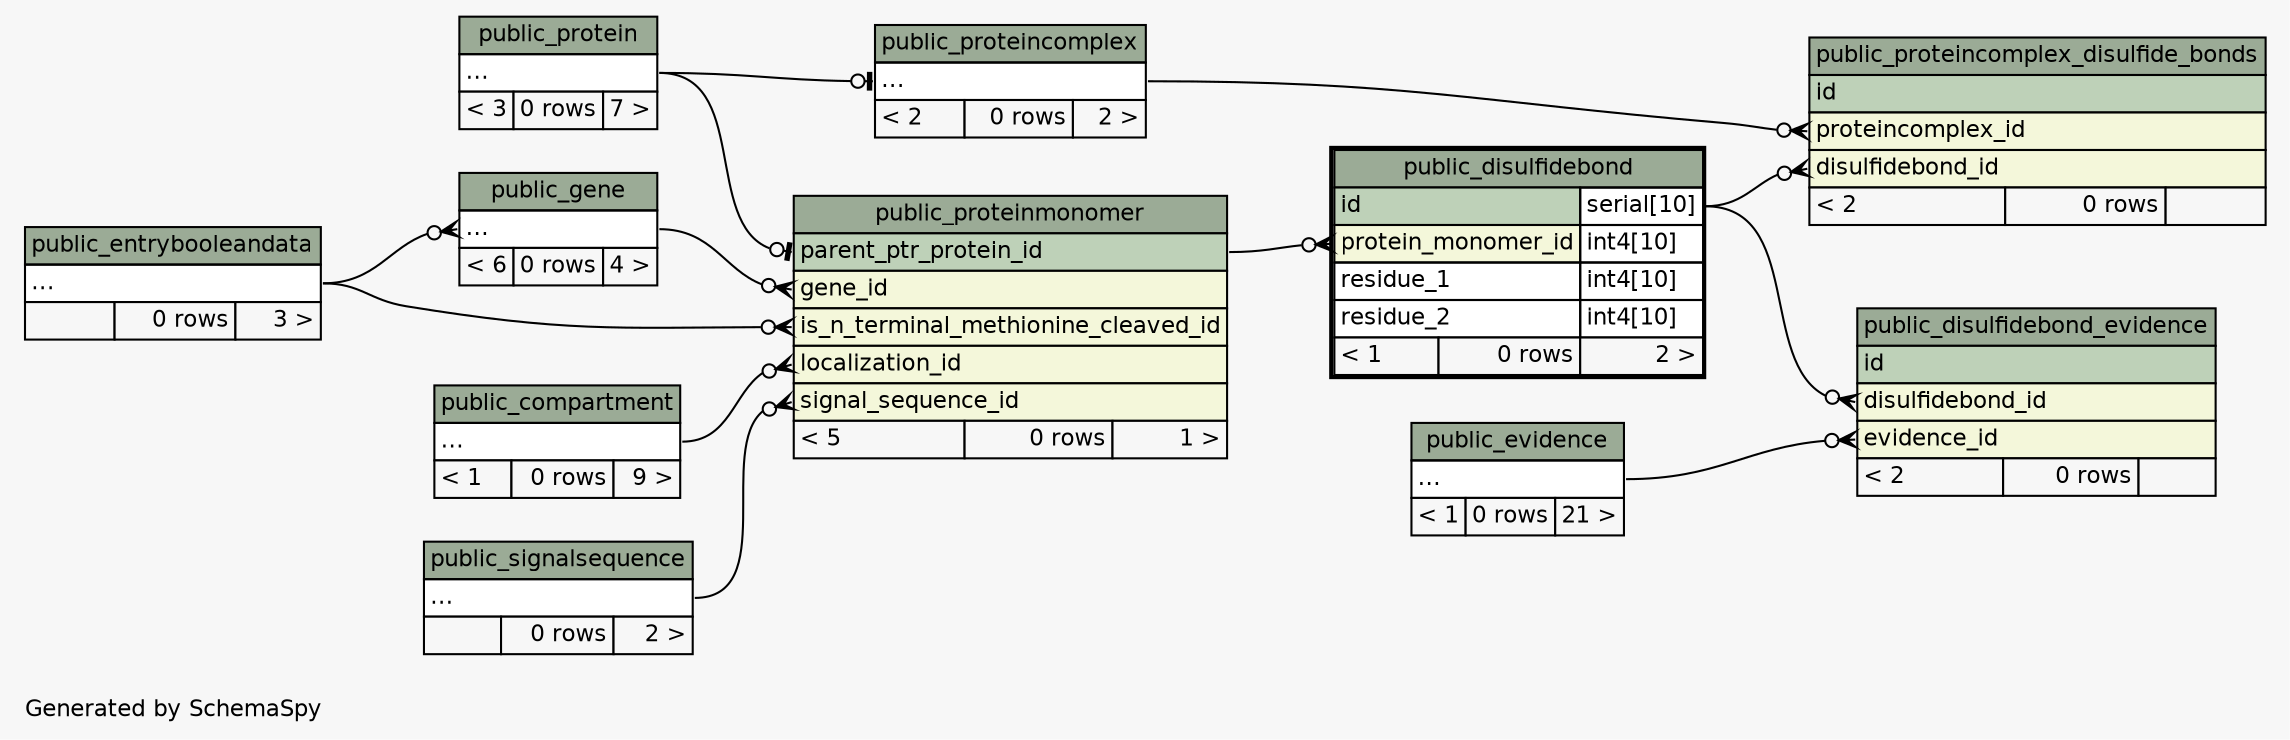 // dot 2.36.0 on Linux 3.13.0-43-generic
// SchemaSpy rev 590
digraph "twoDegreesRelationshipsDiagram" {
  graph [
    rankdir="RL"
    bgcolor="#f7f7f7"
    label="\nGenerated by SchemaSpy"
    labeljust="l"
    nodesep="0.18"
    ranksep="0.46"
    fontname="Helvetica"
    fontsize="11"
  ];
  node [
    fontname="Helvetica"
    fontsize="11"
    shape="plaintext"
  ];
  edge [
    arrowsize="0.8"
  ];
  "public_disulfidebond":"protein_monomer_id":w -> "public_proteinmonomer":"parent_ptr_protein_id":e [arrowhead=none dir=back arrowtail=crowodot];
  "public_disulfidebond_evidence":"disulfidebond_id":w -> "public_disulfidebond":"id.type":e [arrowhead=none dir=back arrowtail=crowodot];
  "public_disulfidebond_evidence":"evidence_id":w -> "public_evidence":"elipses":e [arrowhead=none dir=back arrowtail=crowodot];
  "public_gene":"elipses":w -> "public_entrybooleandata":"elipses":e [arrowhead=none dir=back arrowtail=crowodot];
  "public_proteincomplex":"elipses":w -> "public_protein":"elipses":e [arrowhead=none dir=back arrowtail=teeodot];
  "public_proteincomplex_disulfide_bonds":"disulfidebond_id":w -> "public_disulfidebond":"id.type":e [arrowhead=none dir=back arrowtail=crowodot];
  "public_proteincomplex_disulfide_bonds":"proteincomplex_id":w -> "public_proteincomplex":"elipses":e [arrowhead=none dir=back arrowtail=crowodot];
  "public_proteinmonomer":"gene_id":w -> "public_gene":"elipses":e [arrowhead=none dir=back arrowtail=crowodot];
  "public_proteinmonomer":"is_n_terminal_methionine_cleaved_id":w -> "public_entrybooleandata":"elipses":e [arrowhead=none dir=back arrowtail=crowodot];
  "public_proteinmonomer":"localization_id":w -> "public_compartment":"elipses":e [arrowhead=none dir=back arrowtail=crowodot];
  "public_proteinmonomer":"parent_ptr_protein_id":w -> "public_protein":"elipses":e [arrowhead=none dir=back arrowtail=teeodot];
  "public_proteinmonomer":"signal_sequence_id":w -> "public_signalsequence":"elipses":e [arrowhead=none dir=back arrowtail=crowodot];
  "public_compartment" [
    label=<
    <TABLE BORDER="0" CELLBORDER="1" CELLSPACING="0" BGCOLOR="#ffffff">
      <TR><TD COLSPAN="3" BGCOLOR="#9bab96" ALIGN="CENTER">public_compartment</TD></TR>
      <TR><TD PORT="elipses" COLSPAN="3" ALIGN="LEFT">...</TD></TR>
      <TR><TD ALIGN="LEFT" BGCOLOR="#f7f7f7">&lt; 1</TD><TD ALIGN="RIGHT" BGCOLOR="#f7f7f7">0 rows</TD><TD ALIGN="RIGHT" BGCOLOR="#f7f7f7">9 &gt;</TD></TR>
    </TABLE>>
    URL="public_compartment.html"
    tooltip="public_compartment"
  ];
  "public_disulfidebond" [
    label=<
    <TABLE BORDER="2" CELLBORDER="1" CELLSPACING="0" BGCOLOR="#ffffff">
      <TR><TD COLSPAN="3" BGCOLOR="#9bab96" ALIGN="CENTER">public_disulfidebond</TD></TR>
      <TR><TD PORT="id" COLSPAN="2" BGCOLOR="#bed1b8" ALIGN="LEFT">id</TD><TD PORT="id.type" ALIGN="LEFT">serial[10]</TD></TR>
      <TR><TD PORT="protein_monomer_id" COLSPAN="2" BGCOLOR="#f4f7da" ALIGN="LEFT">protein_monomer_id</TD><TD PORT="protein_monomer_id.type" ALIGN="LEFT">int4[10]</TD></TR>
      <TR><TD PORT="residue_1" COLSPAN="2" ALIGN="LEFT">residue_1</TD><TD PORT="residue_1.type" ALIGN="LEFT">int4[10]</TD></TR>
      <TR><TD PORT="residue_2" COLSPAN="2" ALIGN="LEFT">residue_2</TD><TD PORT="residue_2.type" ALIGN="LEFT">int4[10]</TD></TR>
      <TR><TD ALIGN="LEFT" BGCOLOR="#f7f7f7">&lt; 1</TD><TD ALIGN="RIGHT" BGCOLOR="#f7f7f7">0 rows</TD><TD ALIGN="RIGHT" BGCOLOR="#f7f7f7">2 &gt;</TD></TR>
    </TABLE>>
    URL="public_disulfidebond.html"
    tooltip="public_disulfidebond"
  ];
  "public_disulfidebond_evidence" [
    label=<
    <TABLE BORDER="0" CELLBORDER="1" CELLSPACING="0" BGCOLOR="#ffffff">
      <TR><TD COLSPAN="3" BGCOLOR="#9bab96" ALIGN="CENTER">public_disulfidebond_evidence</TD></TR>
      <TR><TD PORT="id" COLSPAN="3" BGCOLOR="#bed1b8" ALIGN="LEFT">id</TD></TR>
      <TR><TD PORT="disulfidebond_id" COLSPAN="3" BGCOLOR="#f4f7da" ALIGN="LEFT">disulfidebond_id</TD></TR>
      <TR><TD PORT="evidence_id" COLSPAN="3" BGCOLOR="#f4f7da" ALIGN="LEFT">evidence_id</TD></TR>
      <TR><TD ALIGN="LEFT" BGCOLOR="#f7f7f7">&lt; 2</TD><TD ALIGN="RIGHT" BGCOLOR="#f7f7f7">0 rows</TD><TD ALIGN="RIGHT" BGCOLOR="#f7f7f7">  </TD></TR>
    </TABLE>>
    URL="public_disulfidebond_evidence.html"
    tooltip="public_disulfidebond_evidence"
  ];
  "public_entrybooleandata" [
    label=<
    <TABLE BORDER="0" CELLBORDER="1" CELLSPACING="0" BGCOLOR="#ffffff">
      <TR><TD COLSPAN="3" BGCOLOR="#9bab96" ALIGN="CENTER">public_entrybooleandata</TD></TR>
      <TR><TD PORT="elipses" COLSPAN="3" ALIGN="LEFT">...</TD></TR>
      <TR><TD ALIGN="LEFT" BGCOLOR="#f7f7f7">  </TD><TD ALIGN="RIGHT" BGCOLOR="#f7f7f7">0 rows</TD><TD ALIGN="RIGHT" BGCOLOR="#f7f7f7">3 &gt;</TD></TR>
    </TABLE>>
    URL="public_entrybooleandata.html"
    tooltip="public_entrybooleandata"
  ];
  "public_evidence" [
    label=<
    <TABLE BORDER="0" CELLBORDER="1" CELLSPACING="0" BGCOLOR="#ffffff">
      <TR><TD COLSPAN="3" BGCOLOR="#9bab96" ALIGN="CENTER">public_evidence</TD></TR>
      <TR><TD PORT="elipses" COLSPAN="3" ALIGN="LEFT">...</TD></TR>
      <TR><TD ALIGN="LEFT" BGCOLOR="#f7f7f7">&lt; 1</TD><TD ALIGN="RIGHT" BGCOLOR="#f7f7f7">0 rows</TD><TD ALIGN="RIGHT" BGCOLOR="#f7f7f7">21 &gt;</TD></TR>
    </TABLE>>
    URL="public_evidence.html"
    tooltip="public_evidence"
  ];
  "public_gene" [
    label=<
    <TABLE BORDER="0" CELLBORDER="1" CELLSPACING="0" BGCOLOR="#ffffff">
      <TR><TD COLSPAN="3" BGCOLOR="#9bab96" ALIGN="CENTER">public_gene</TD></TR>
      <TR><TD PORT="elipses" COLSPAN="3" ALIGN="LEFT">...</TD></TR>
      <TR><TD ALIGN="LEFT" BGCOLOR="#f7f7f7">&lt; 6</TD><TD ALIGN="RIGHT" BGCOLOR="#f7f7f7">0 rows</TD><TD ALIGN="RIGHT" BGCOLOR="#f7f7f7">4 &gt;</TD></TR>
    </TABLE>>
    URL="public_gene.html"
    tooltip="public_gene"
  ];
  "public_protein" [
    label=<
    <TABLE BORDER="0" CELLBORDER="1" CELLSPACING="0" BGCOLOR="#ffffff">
      <TR><TD COLSPAN="3" BGCOLOR="#9bab96" ALIGN="CENTER">public_protein</TD></TR>
      <TR><TD PORT="elipses" COLSPAN="3" ALIGN="LEFT">...</TD></TR>
      <TR><TD ALIGN="LEFT" BGCOLOR="#f7f7f7">&lt; 3</TD><TD ALIGN="RIGHT" BGCOLOR="#f7f7f7">0 rows</TD><TD ALIGN="RIGHT" BGCOLOR="#f7f7f7">7 &gt;</TD></TR>
    </TABLE>>
    URL="public_protein.html"
    tooltip="public_protein"
  ];
  "public_proteincomplex" [
    label=<
    <TABLE BORDER="0" CELLBORDER="1" CELLSPACING="0" BGCOLOR="#ffffff">
      <TR><TD COLSPAN="3" BGCOLOR="#9bab96" ALIGN="CENTER">public_proteincomplex</TD></TR>
      <TR><TD PORT="elipses" COLSPAN="3" ALIGN="LEFT">...</TD></TR>
      <TR><TD ALIGN="LEFT" BGCOLOR="#f7f7f7">&lt; 2</TD><TD ALIGN="RIGHT" BGCOLOR="#f7f7f7">0 rows</TD><TD ALIGN="RIGHT" BGCOLOR="#f7f7f7">2 &gt;</TD></TR>
    </TABLE>>
    URL="public_proteincomplex.html"
    tooltip="public_proteincomplex"
  ];
  "public_proteincomplex_disulfide_bonds" [
    label=<
    <TABLE BORDER="0" CELLBORDER="1" CELLSPACING="0" BGCOLOR="#ffffff">
      <TR><TD COLSPAN="3" BGCOLOR="#9bab96" ALIGN="CENTER">public_proteincomplex_disulfide_bonds</TD></TR>
      <TR><TD PORT="id" COLSPAN="3" BGCOLOR="#bed1b8" ALIGN="LEFT">id</TD></TR>
      <TR><TD PORT="proteincomplex_id" COLSPAN="3" BGCOLOR="#f4f7da" ALIGN="LEFT">proteincomplex_id</TD></TR>
      <TR><TD PORT="disulfidebond_id" COLSPAN="3" BGCOLOR="#f4f7da" ALIGN="LEFT">disulfidebond_id</TD></TR>
      <TR><TD ALIGN="LEFT" BGCOLOR="#f7f7f7">&lt; 2</TD><TD ALIGN="RIGHT" BGCOLOR="#f7f7f7">0 rows</TD><TD ALIGN="RIGHT" BGCOLOR="#f7f7f7">  </TD></TR>
    </TABLE>>
    URL="public_proteincomplex_disulfide_bonds.html"
    tooltip="public_proteincomplex_disulfide_bonds"
  ];
  "public_proteinmonomer" [
    label=<
    <TABLE BORDER="0" CELLBORDER="1" CELLSPACING="0" BGCOLOR="#ffffff">
      <TR><TD COLSPAN="3" BGCOLOR="#9bab96" ALIGN="CENTER">public_proteinmonomer</TD></TR>
      <TR><TD PORT="parent_ptr_protein_id" COLSPAN="3" BGCOLOR="#bed1b8" ALIGN="LEFT">parent_ptr_protein_id</TD></TR>
      <TR><TD PORT="gene_id" COLSPAN="3" BGCOLOR="#f4f7da" ALIGN="LEFT">gene_id</TD></TR>
      <TR><TD PORT="is_n_terminal_methionine_cleaved_id" COLSPAN="3" BGCOLOR="#f4f7da" ALIGN="LEFT">is_n_terminal_methionine_cleaved_id</TD></TR>
      <TR><TD PORT="localization_id" COLSPAN="3" BGCOLOR="#f4f7da" ALIGN="LEFT">localization_id</TD></TR>
      <TR><TD PORT="signal_sequence_id" COLSPAN="3" BGCOLOR="#f4f7da" ALIGN="LEFT">signal_sequence_id</TD></TR>
      <TR><TD ALIGN="LEFT" BGCOLOR="#f7f7f7">&lt; 5</TD><TD ALIGN="RIGHT" BGCOLOR="#f7f7f7">0 rows</TD><TD ALIGN="RIGHT" BGCOLOR="#f7f7f7">1 &gt;</TD></TR>
    </TABLE>>
    URL="public_proteinmonomer.html"
    tooltip="public_proteinmonomer"
  ];
  "public_signalsequence" [
    label=<
    <TABLE BORDER="0" CELLBORDER="1" CELLSPACING="0" BGCOLOR="#ffffff">
      <TR><TD COLSPAN="3" BGCOLOR="#9bab96" ALIGN="CENTER">public_signalsequence</TD></TR>
      <TR><TD PORT="elipses" COLSPAN="3" ALIGN="LEFT">...</TD></TR>
      <TR><TD ALIGN="LEFT" BGCOLOR="#f7f7f7">  </TD><TD ALIGN="RIGHT" BGCOLOR="#f7f7f7">0 rows</TD><TD ALIGN="RIGHT" BGCOLOR="#f7f7f7">2 &gt;</TD></TR>
    </TABLE>>
    URL="public_signalsequence.html"
    tooltip="public_signalsequence"
  ];
}

